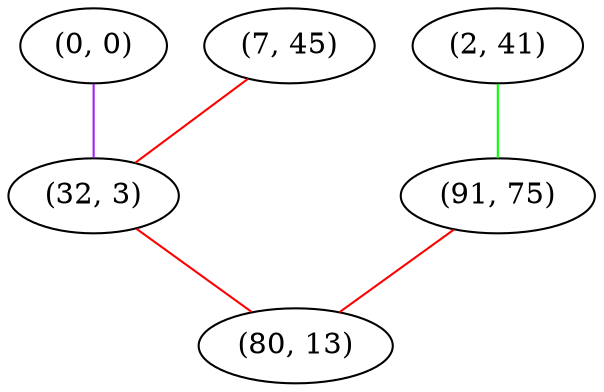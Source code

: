 graph "" {
"(0, 0)";
"(2, 41)";
"(7, 45)";
"(91, 75)";
"(32, 3)";
"(80, 13)";
"(0, 0)" -- "(32, 3)"  [color=purple, key=0, weight=4];
"(2, 41)" -- "(91, 75)"  [color=green, key=0, weight=2];
"(7, 45)" -- "(32, 3)"  [color=red, key=0, weight=1];
"(91, 75)" -- "(80, 13)"  [color=red, key=0, weight=1];
"(32, 3)" -- "(80, 13)"  [color=red, key=0, weight=1];
}
